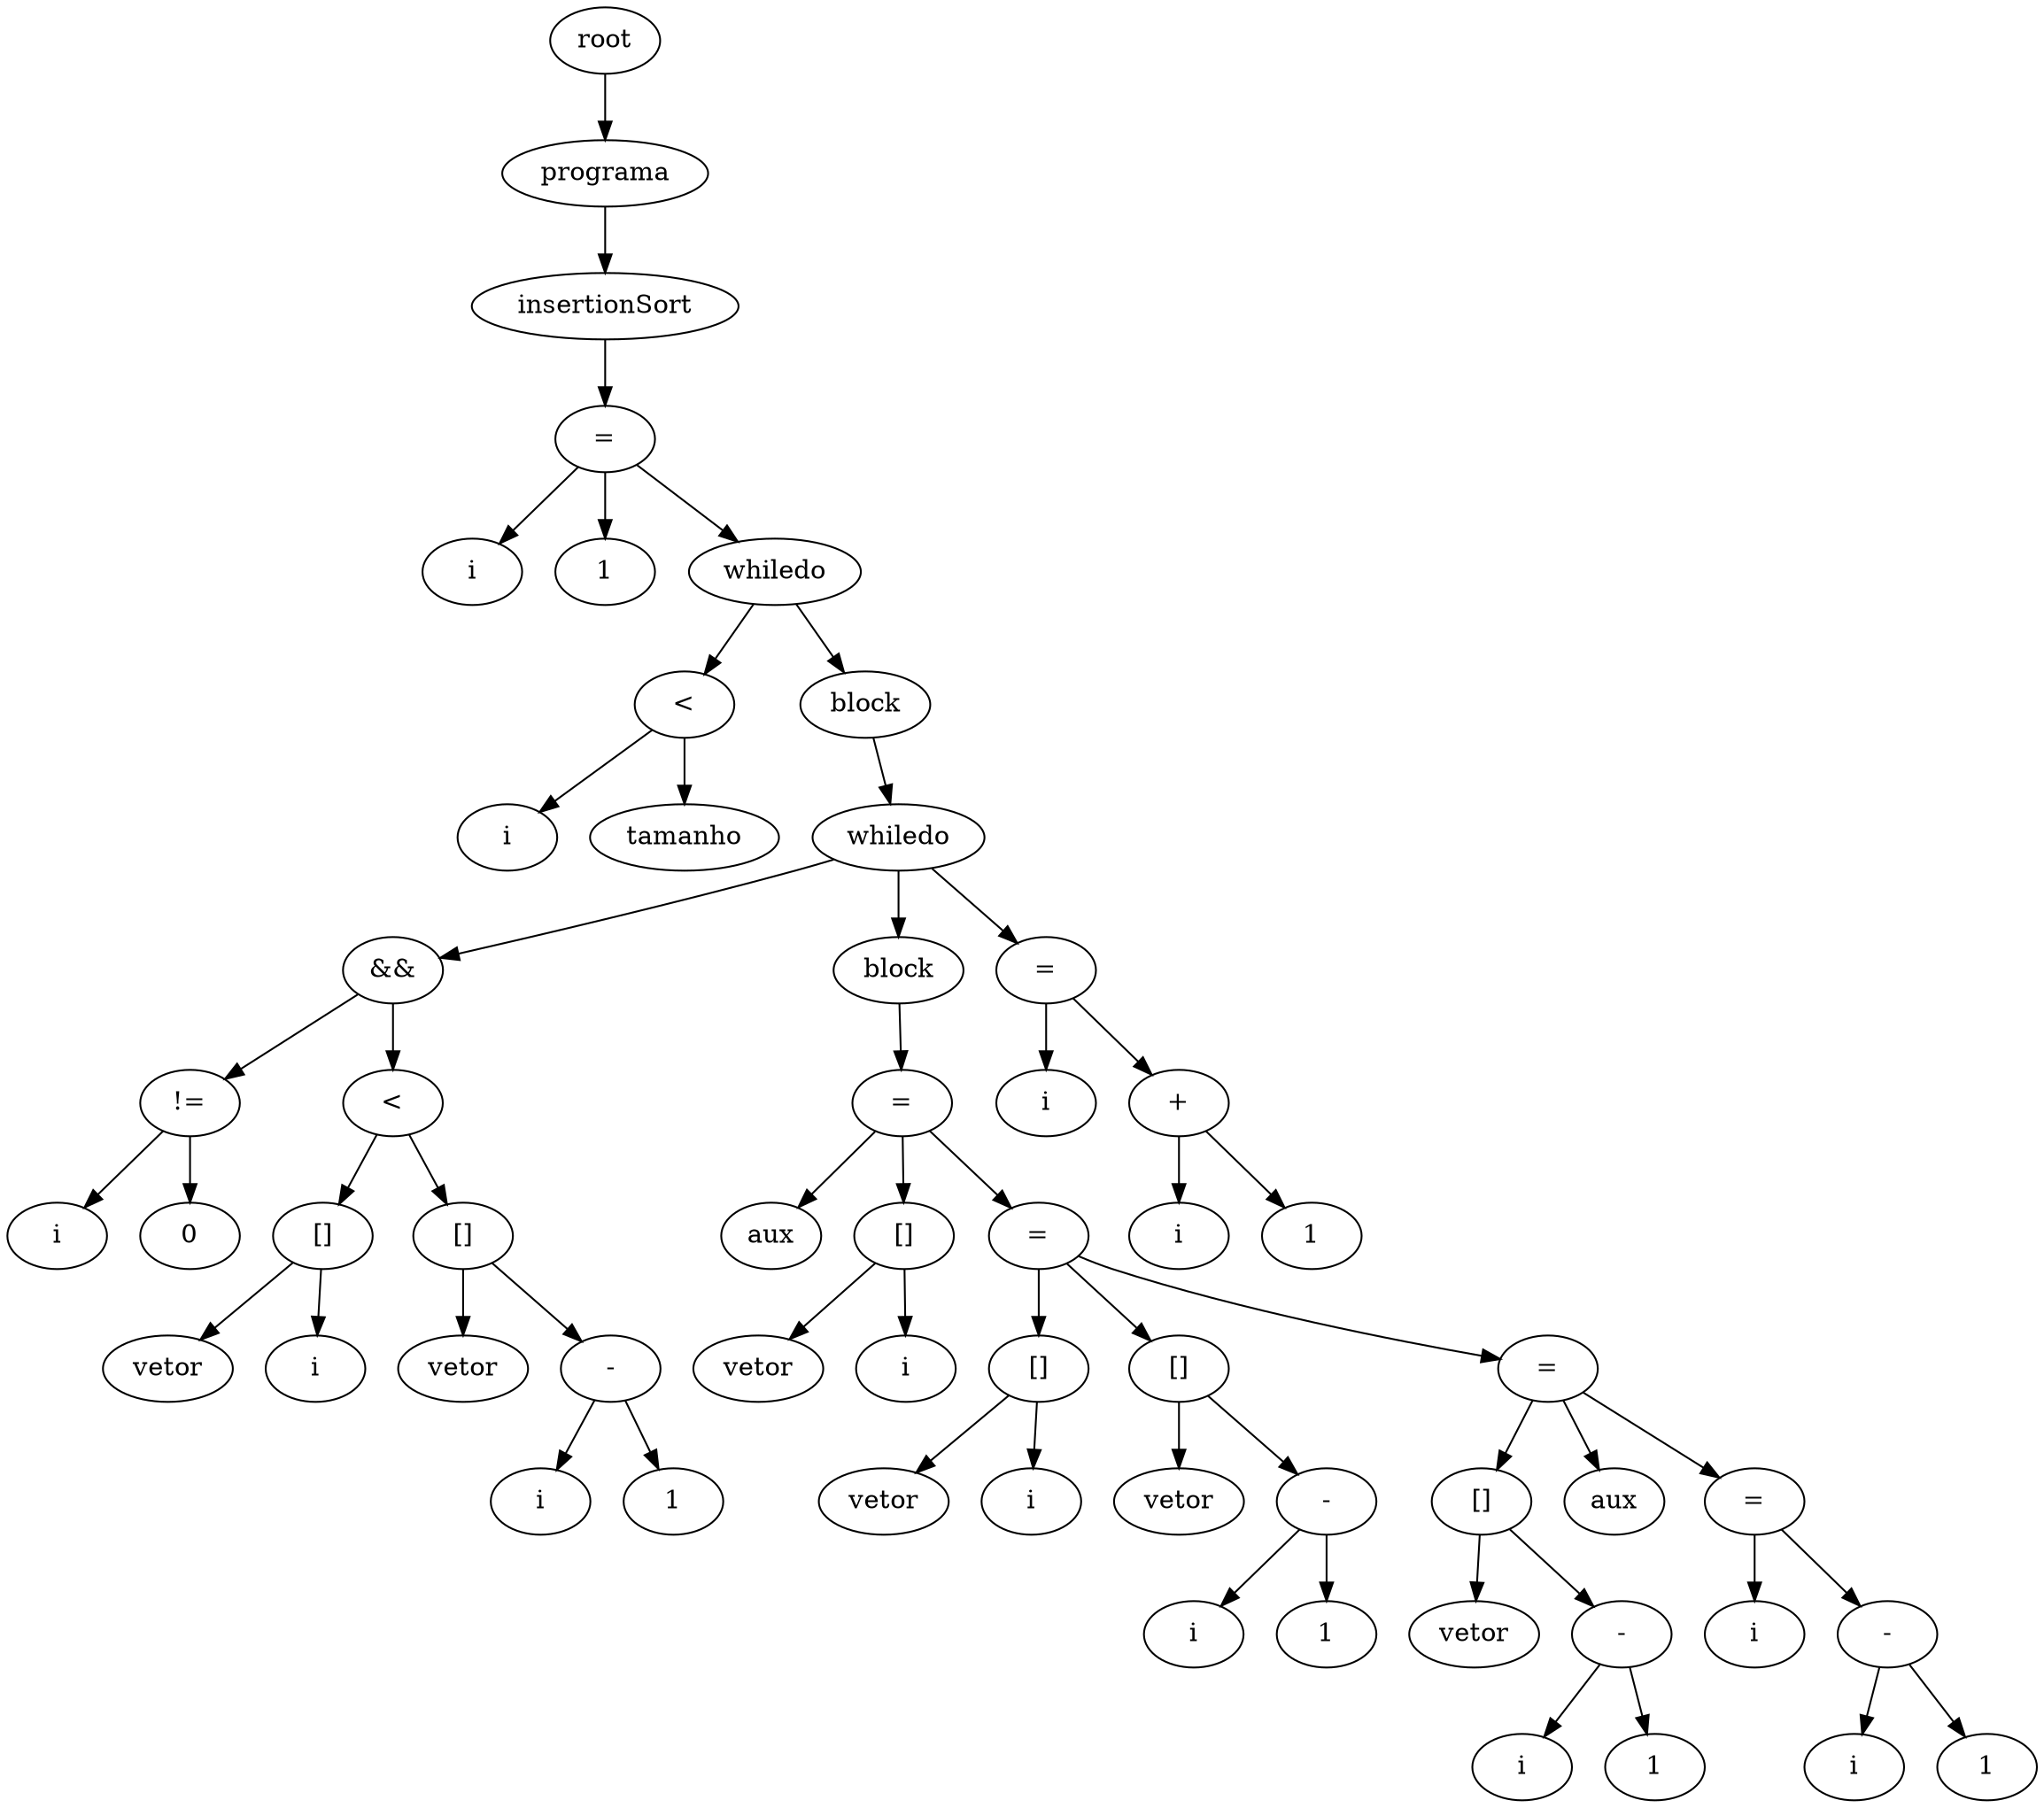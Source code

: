 digraph G {
node_0x9861910 [label="i"]
node_0x9861950 [label="1"]
node_0x9861968 [label="="]
node_0x9861968 -> node_0x9861910
node_0x9861968 -> node_0x9861950
node_0x9861980 [label="i"]
node_0x9861998 [label="tamanho"]
node_0x98619b0 [label="<"]
node_0x98619b0 -> node_0x9861980
node_0x98619b0 -> node_0x9861998
node_0x98619c8 [label="i"]
node_0x9861a08 [label="0"]
node_0x9861a20 [label="!="]
node_0x9861a20 -> node_0x98619c8
node_0x9861a20 -> node_0x9861a08
node_0x9861a38 [label="vetor"]
node_0x9861a50 [label="i"]
node_0x9861a68 [label="[]"]
node_0x9861a68 -> node_0x9861a38
node_0x9861a68 -> node_0x9861a50
node_0x9861a80 [label="vetor"]
node_0x9861a98 [label="i"]
node_0x9861ab0 [label="1"]
node_0x9861ac8 [label="-"]
node_0x9861ac8 -> node_0x9861a98
node_0x9861ac8 -> node_0x9861ab0
node_0x9861ae0 [label="[]"]
node_0x9861ae0 -> node_0x9861a80
node_0x9861ae0 -> node_0x9861ac8
node_0x9861af8 [label="<"]
node_0x9861af8 -> node_0x9861a68
node_0x9861af8 -> node_0x9861ae0
node_0x9861b10 [label="&&"]
node_0x9861b10 -> node_0x9861a20
node_0x9861b10 -> node_0x9861af8
node_0x9861b28 [label="aux"]
node_0x9861b40 [label="vetor"]
node_0x9861b58 [label="i"]
node_0x9861b70 [label="[]"]
node_0x9861b70 -> node_0x9861b40
node_0x9861b70 -> node_0x9861b58
node_0x9861b88 [label="="]
node_0x9861b88 -> node_0x9861b28
node_0x9861b88 -> node_0x9861b70
node_0x9861ba0 [label="vetor"]
node_0x9861bb8 [label="i"]
node_0x9861bd0 [label="[]"]
node_0x9861bd0 -> node_0x9861ba0
node_0x9861bd0 -> node_0x9861bb8
node_0x9861be8 [label="vetor"]
node_0x9861c00 [label="i"]
node_0x9861c18 [label="1"]
node_0x9861c30 [label="-"]
node_0x9861c30 -> node_0x9861c00
node_0x9861c30 -> node_0x9861c18
node_0x9861c48 [label="[]"]
node_0x9861c48 -> node_0x9861be8
node_0x9861c48 -> node_0x9861c30
node_0x9861c60 [label="="]
node_0x9861c60 -> node_0x9861bd0
node_0x9861c60 -> node_0x9861c48
node_0x9861c78 [label="vetor"]
node_0x9861c90 [label="i"]
node_0x9861ca8 [label="1"]
node_0x9861cc0 [label="-"]
node_0x9861cc0 -> node_0x9861c90
node_0x9861cc0 -> node_0x9861ca8
node_0x9861cd8 [label="[]"]
node_0x9861cd8 -> node_0x9861c78
node_0x9861cd8 -> node_0x9861cc0
node_0x9861cf0 [label="aux"]
node_0x9861d08 [label="="]
node_0x9861d08 -> node_0x9861cd8
node_0x9861d08 -> node_0x9861cf0
node_0x9861d20 [label="i"]
node_0x9861d38 [label="i"]
node_0x9861d50 [label="1"]
node_0x9861d68 [label="-"]
node_0x9861d68 -> node_0x9861d38
node_0x9861d68 -> node_0x9861d50
node_0x9861d80 [label="="]
node_0x9861d80 -> node_0x9861d20
node_0x9861d80 -> node_0x9861d68
node_0x9861d08 -> node_0x9861d80
node_0x9861c60 -> node_0x9861d08
node_0x9861b88 -> node_0x9861c60
node_0x9861db0 [label="block"]
node_0x9861db0 -> node_0x9861b88
node_0x9861d98 [label="whiledo"]
node_0x9861d98 -> node_0x9861b10
node_0x9861d98 -> node_0x9861db0
node_0x9861dc8 [label="i"]
node_0x9861de0 [label="i"]
node_0x9861df8 [label="1"]
node_0x9861e10 [label="+"]
node_0x9861e10 -> node_0x9861de0
node_0x9861e10 -> node_0x9861df8
node_0x9861e28 [label="="]
node_0x9861e28 -> node_0x9861dc8
node_0x9861e28 -> node_0x9861e10
node_0x9861d98 -> node_0x9861e28
node_0x9861e58 [label="block"]
node_0x9861e58 -> node_0x9861d98
node_0x9861e40 [label="whiledo"]
node_0x9861e40 -> node_0x98619b0
node_0x9861e40 -> node_0x9861e58
node_0x9861968 -> node_0x9861e40
node_0x9861e88 [label="insertionSort"]
node_0x9861e88 -> node_0x9861968
node_0x9861ea0 [label="programa"]
node_0x9861ea0 -> node_0x9861e88
root -> node_0x9861ea0
  root [label="root"]
}
